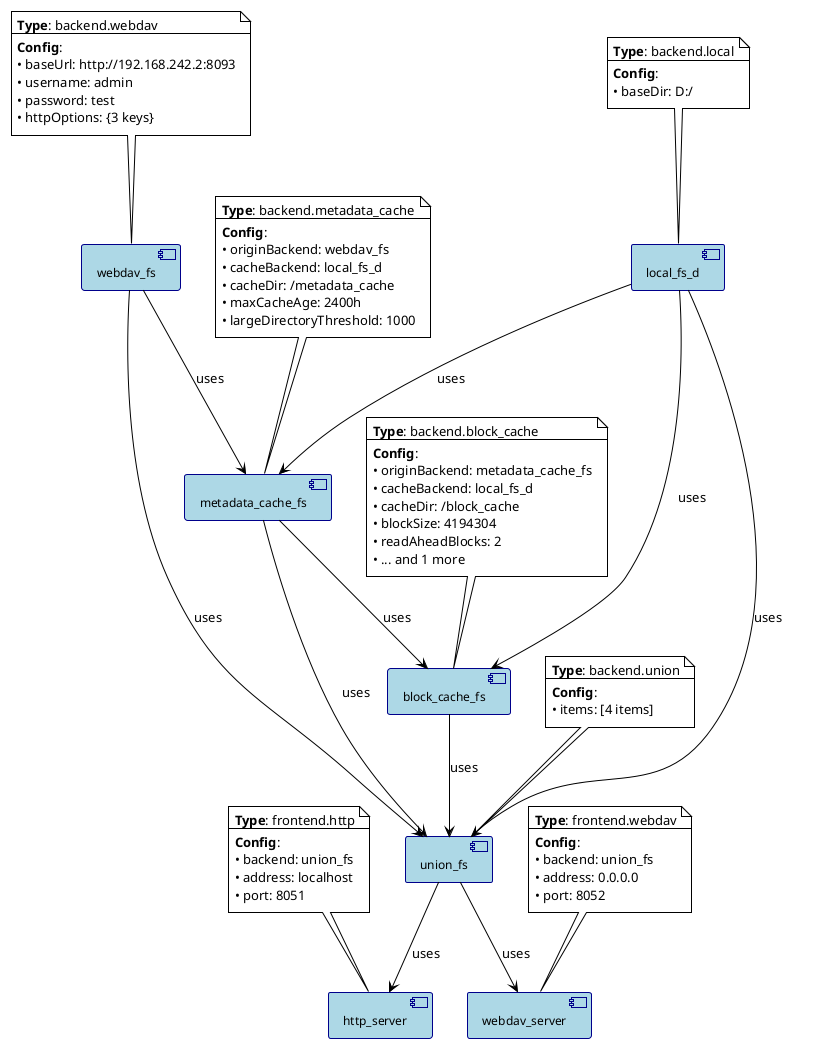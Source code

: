 @startuml
!define COMPONENT_DIAGRAM
!theme plain

skinparam backgroundColor White
skinparam componentBackgroundColor LightBlue
skinparam componentBorderColor DarkBlue
skinparam componentFontSize 12
skinparam componentStyle uml2

component [local_fs_d] as local_fs_d
note top of local_fs_d
  **Type**: backend.local
  --
  **Config**:
  • baseDir: D:/
end note

component [webdav_fs] as webdav_fs
note top of webdav_fs
  **Type**: backend.webdav
  --
  **Config**:
  • baseUrl: http://192.168.242.2:8093
  • username: admin
  • password: test
  • httpOptions: {3 keys}
end note

component [metadata_cache_fs] as metadata_cache_fs
note top of metadata_cache_fs
  **Type**: backend.metadata_cache
  --
  **Config**:
  • originBackend: webdav_fs
  • cacheBackend: local_fs_d
  • cacheDir: /metadata_cache
  • maxCacheAge: 2400h
  • largeDirectoryThreshold: 1000
end note

component [block_cache_fs] as block_cache_fs
note top of block_cache_fs
  **Type**: backend.block_cache
  --
  **Config**:
  • originBackend: metadata_cache_fs
  • cacheBackend: local_fs_d
  • cacheDir: /block_cache
  • blockSize: 4194304
  • readAheadBlocks: 2
  • ... and 1 more
end note

component [union_fs] as union_fs
note top of union_fs
  **Type**: backend.union
  --
  **Config**:
  • items: [4 items]
end note

component [http_server] as http_server
note top of http_server
  **Type**: frontend.http
  --
  **Config**:
  • backend: union_fs
  • address: localhost
  • port: 8051
end note

component [webdav_server] as webdav_server
note top of webdav_server
  **Type**: frontend.webdav
  --
  **Config**:
  • backend: union_fs
  • address: 0.0.0.0
  • port: 8052
end note

' Dependencies
webdav_fs --> metadata_cache_fs : uses
local_fs_d --> metadata_cache_fs : uses
metadata_cache_fs --> block_cache_fs : uses
local_fs_d --> block_cache_fs : uses
local_fs_d --> union_fs : uses
metadata_cache_fs --> union_fs : uses
block_cache_fs --> union_fs : uses
webdav_fs --> union_fs : uses
union_fs --> http_server : uses
union_fs --> webdav_server : uses

@enduml
